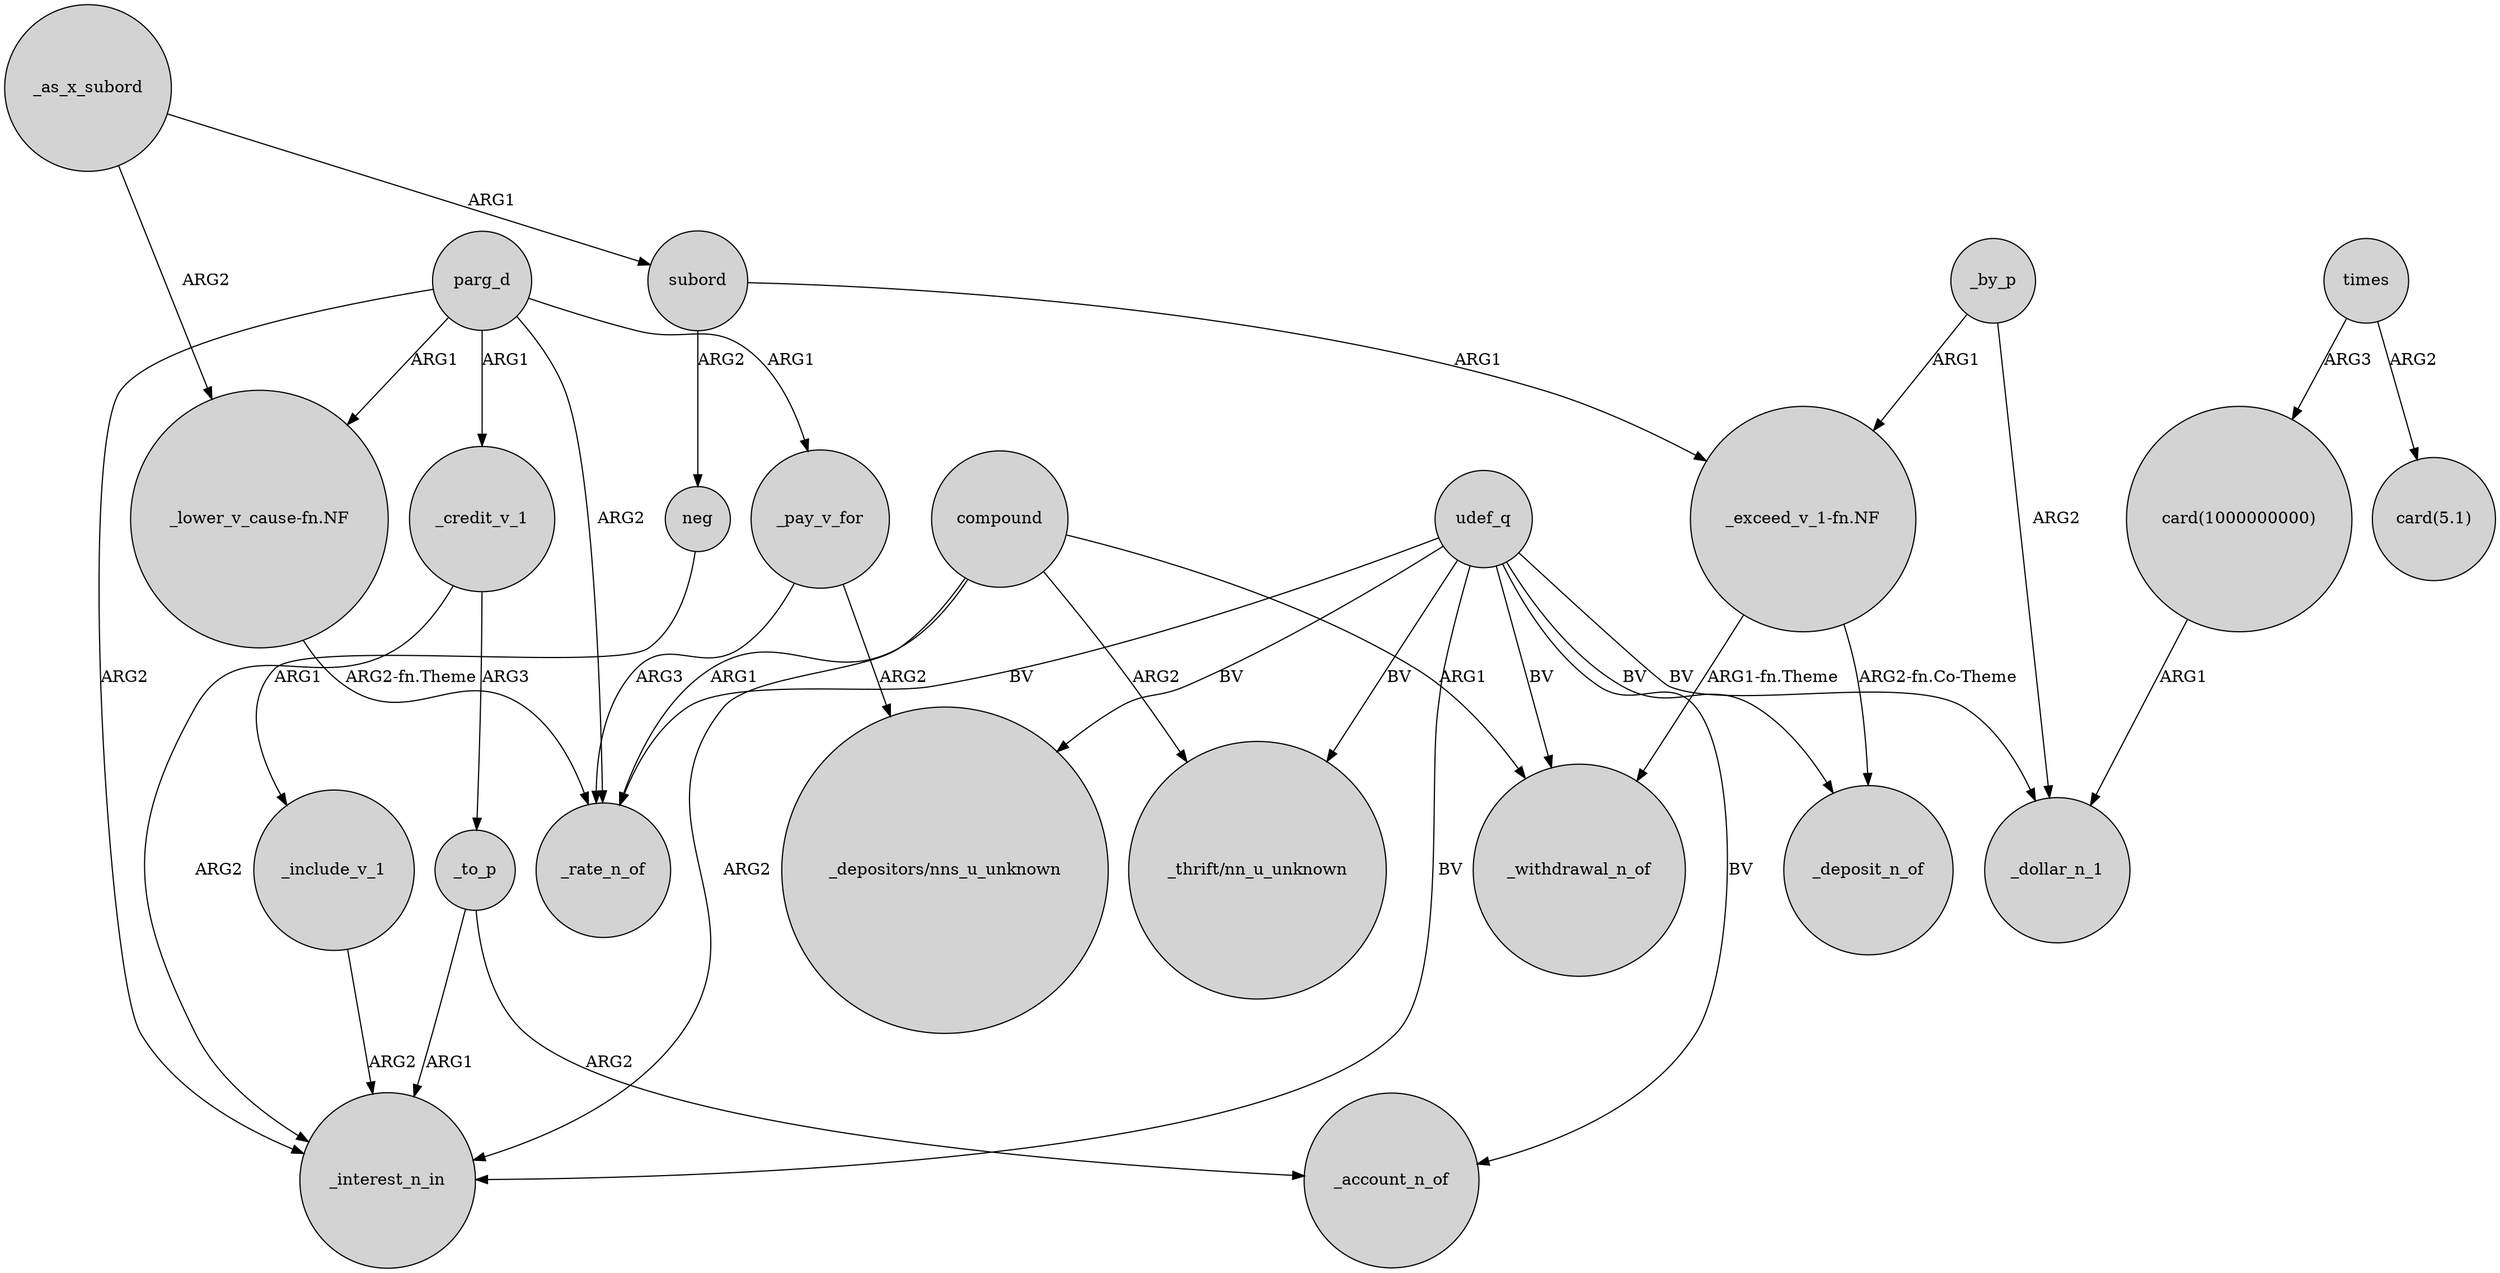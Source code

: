 digraph {
	node [shape=circle style=filled]
	_as_x_subord -> subord [label=ARG1]
	times -> "card(5.1)" [label=ARG2]
	"_lower_v_cause-fn.NF" -> _rate_n_of [label="ARG2-fn.Theme"]
	compound -> "_thrift/nn_u_unknown" [label=ARG2]
	parg_d -> _interest_n_in [label=ARG2]
	_by_p -> "_exceed_v_1-fn.NF" [label=ARG1]
	_pay_v_for -> "_depositors/nns_u_unknown" [label=ARG2]
	"_exceed_v_1-fn.NF" -> _deposit_n_of [label="ARG2-fn.Co-Theme"]
	compound -> _rate_n_of [label=ARG1]
	udef_q -> "_depositors/nns_u_unknown" [label=BV]
	udef_q -> _rate_n_of [label=BV]
	compound -> _withdrawal_n_of [label=ARG1]
	_credit_v_1 -> _interest_n_in [label=ARG2]
	udef_q -> _interest_n_in [label=BV]
	compound -> _interest_n_in [label=ARG2]
	"_exceed_v_1-fn.NF" -> _withdrawal_n_of [label="ARG1-fn.Theme"]
	_as_x_subord -> "_lower_v_cause-fn.NF" [label=ARG2]
	times -> "card(1000000000)" [label=ARG3]
	udef_q -> _deposit_n_of [label=BV]
	parg_d -> _credit_v_1 [label=ARG1]
	_by_p -> _dollar_n_1 [label=ARG2]
	udef_q -> "_thrift/nn_u_unknown" [label=BV]
	subord -> "_exceed_v_1-fn.NF" [label=ARG1]
	subord -> neg [label=ARG2]
	udef_q -> _account_n_of [label=BV]
	_to_p -> _account_n_of [label=ARG2]
	_credit_v_1 -> _to_p [label=ARG3]
	_include_v_1 -> _interest_n_in [label=ARG2]
	udef_q -> _withdrawal_n_of [label=BV]
	"card(1000000000)" -> _dollar_n_1 [label=ARG1]
	_to_p -> _interest_n_in [label=ARG1]
	parg_d -> _rate_n_of [label=ARG2]
	parg_d -> _pay_v_for [label=ARG1]
	neg -> _include_v_1 [label=ARG1]
	udef_q -> _dollar_n_1 [label=BV]
	_pay_v_for -> _rate_n_of [label=ARG3]
	parg_d -> "_lower_v_cause-fn.NF" [label=ARG1]
}
